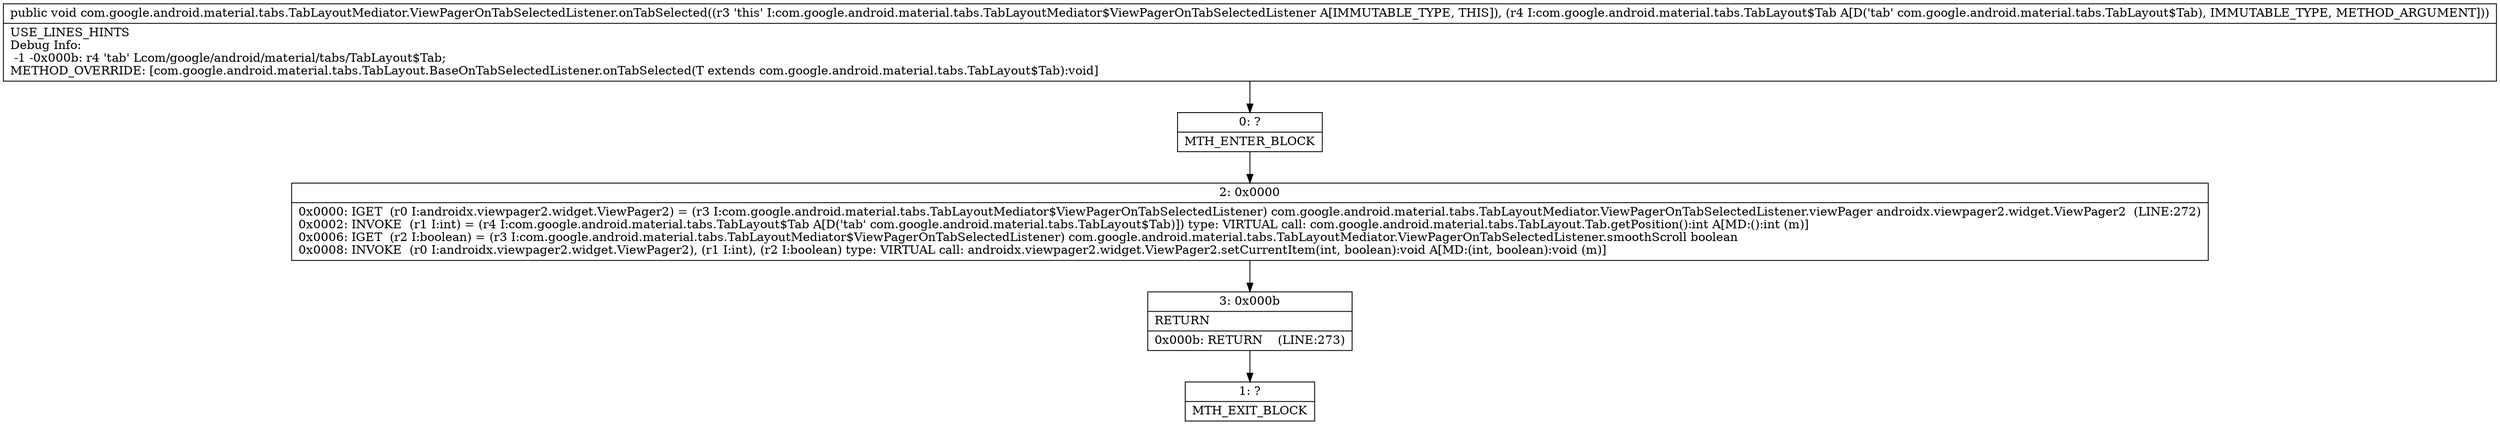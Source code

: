 digraph "CFG forcom.google.android.material.tabs.TabLayoutMediator.ViewPagerOnTabSelectedListener.onTabSelected(Lcom\/google\/android\/material\/tabs\/TabLayout$Tab;)V" {
Node_0 [shape=record,label="{0\:\ ?|MTH_ENTER_BLOCK\l}"];
Node_2 [shape=record,label="{2\:\ 0x0000|0x0000: IGET  (r0 I:androidx.viewpager2.widget.ViewPager2) = (r3 I:com.google.android.material.tabs.TabLayoutMediator$ViewPagerOnTabSelectedListener) com.google.android.material.tabs.TabLayoutMediator.ViewPagerOnTabSelectedListener.viewPager androidx.viewpager2.widget.ViewPager2  (LINE:272)\l0x0002: INVOKE  (r1 I:int) = (r4 I:com.google.android.material.tabs.TabLayout$Tab A[D('tab' com.google.android.material.tabs.TabLayout$Tab)]) type: VIRTUAL call: com.google.android.material.tabs.TabLayout.Tab.getPosition():int A[MD:():int (m)]\l0x0006: IGET  (r2 I:boolean) = (r3 I:com.google.android.material.tabs.TabLayoutMediator$ViewPagerOnTabSelectedListener) com.google.android.material.tabs.TabLayoutMediator.ViewPagerOnTabSelectedListener.smoothScroll boolean \l0x0008: INVOKE  (r0 I:androidx.viewpager2.widget.ViewPager2), (r1 I:int), (r2 I:boolean) type: VIRTUAL call: androidx.viewpager2.widget.ViewPager2.setCurrentItem(int, boolean):void A[MD:(int, boolean):void (m)]\l}"];
Node_3 [shape=record,label="{3\:\ 0x000b|RETURN\l|0x000b: RETURN    (LINE:273)\l}"];
Node_1 [shape=record,label="{1\:\ ?|MTH_EXIT_BLOCK\l}"];
MethodNode[shape=record,label="{public void com.google.android.material.tabs.TabLayoutMediator.ViewPagerOnTabSelectedListener.onTabSelected((r3 'this' I:com.google.android.material.tabs.TabLayoutMediator$ViewPagerOnTabSelectedListener A[IMMUTABLE_TYPE, THIS]), (r4 I:com.google.android.material.tabs.TabLayout$Tab A[D('tab' com.google.android.material.tabs.TabLayout$Tab), IMMUTABLE_TYPE, METHOD_ARGUMENT]))  | USE_LINES_HINTS\lDebug Info:\l  \-1 \-0x000b: r4 'tab' Lcom\/google\/android\/material\/tabs\/TabLayout$Tab;\lMETHOD_OVERRIDE: [com.google.android.material.tabs.TabLayout.BaseOnTabSelectedListener.onTabSelected(T extends com.google.android.material.tabs.TabLayout$Tab):void]\l}"];
MethodNode -> Node_0;Node_0 -> Node_2;
Node_2 -> Node_3;
Node_3 -> Node_1;
}

